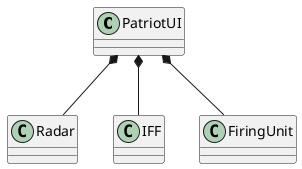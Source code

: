 @startuml
class PatriotUI {
}

class Radar {
}

class IFF {
}

class FiringUnit {
}

PatriotUI *-- Radar
PatriotUI *-- IFF
PatriotUI *-- FiringUnit

@enduml